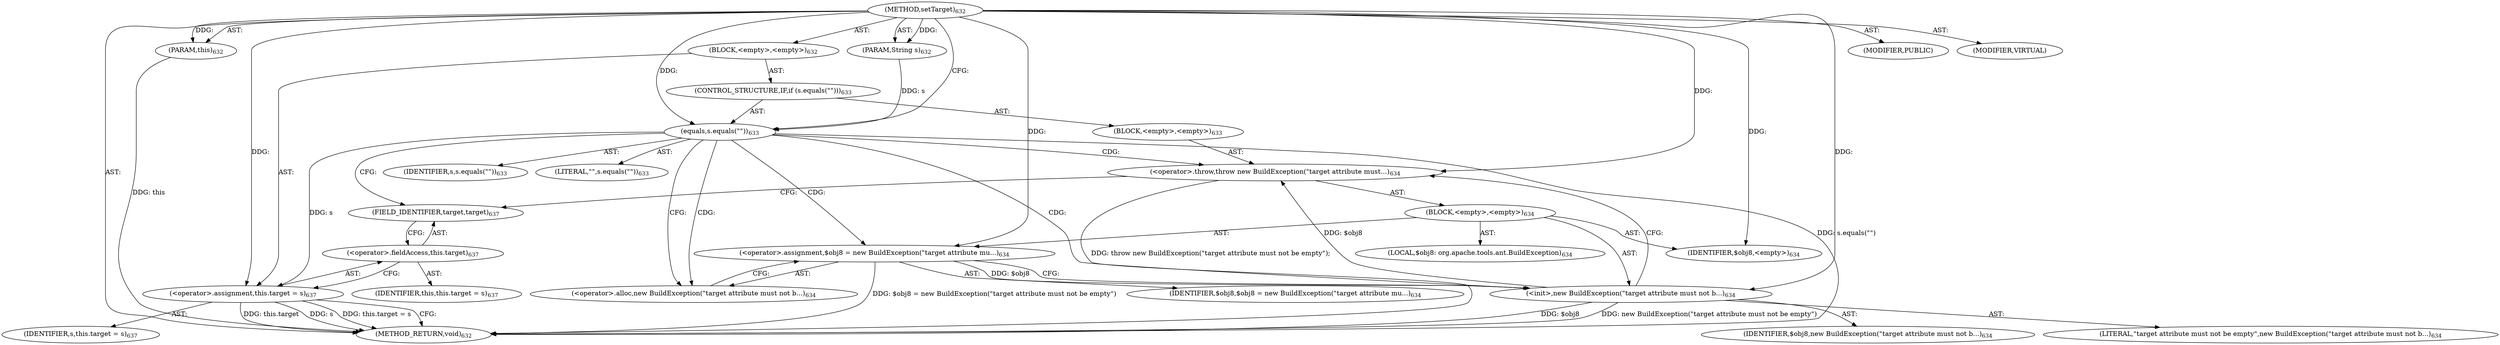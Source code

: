 digraph "setTarget" {  
"111669149713" [label = <(METHOD,setTarget)<SUB>632</SUB>> ]
"115964117001" [label = <(PARAM,this)<SUB>632</SUB>> ]
"115964117028" [label = <(PARAM,String s)<SUB>632</SUB>> ]
"25769803873" [label = <(BLOCK,&lt;empty&gt;,&lt;empty&gt;)<SUB>632</SUB>> ]
"47244640331" [label = <(CONTROL_STRUCTURE,IF,if (s.equals(&quot;&quot;)))<SUB>633</SUB>> ]
"30064771526" [label = <(equals,s.equals(&quot;&quot;))<SUB>633</SUB>> ]
"68719477080" [label = <(IDENTIFIER,s,s.equals(&quot;&quot;))<SUB>633</SUB>> ]
"90194313299" [label = <(LITERAL,&quot;&quot;,s.equals(&quot;&quot;))<SUB>633</SUB>> ]
"25769803874" [label = <(BLOCK,&lt;empty&gt;,&lt;empty&gt;)<SUB>633</SUB>> ]
"30064771527" [label = <(&lt;operator&gt;.throw,throw new BuildException(&quot;target attribute must...)<SUB>634</SUB>> ]
"25769803875" [label = <(BLOCK,&lt;empty&gt;,&lt;empty&gt;)<SUB>634</SUB>> ]
"94489280556" [label = <(LOCAL,$obj8: org.apache.tools.ant.BuildException)<SUB>634</SUB>> ]
"30064771528" [label = <(&lt;operator&gt;.assignment,$obj8 = new BuildException(&quot;target attribute mu...)<SUB>634</SUB>> ]
"68719477081" [label = <(IDENTIFIER,$obj8,$obj8 = new BuildException(&quot;target attribute mu...)<SUB>634</SUB>> ]
"30064771529" [label = <(&lt;operator&gt;.alloc,new BuildException(&quot;target attribute must not b...)<SUB>634</SUB>> ]
"30064771530" [label = <(&lt;init&gt;,new BuildException(&quot;target attribute must not b...)<SUB>634</SUB>> ]
"68719477082" [label = <(IDENTIFIER,$obj8,new BuildException(&quot;target attribute must not b...)<SUB>634</SUB>> ]
"90194313300" [label = <(LITERAL,&quot;target attribute must not be empty&quot;,new BuildException(&quot;target attribute must not b...)<SUB>634</SUB>> ]
"68719477083" [label = <(IDENTIFIER,$obj8,&lt;empty&gt;)<SUB>634</SUB>> ]
"30064771531" [label = <(&lt;operator&gt;.assignment,this.target = s)<SUB>637</SUB>> ]
"30064771532" [label = <(&lt;operator&gt;.fieldAccess,this.target)<SUB>637</SUB>> ]
"68719476780" [label = <(IDENTIFIER,this,this.target = s)<SUB>637</SUB>> ]
"55834574953" [label = <(FIELD_IDENTIFIER,target,target)<SUB>637</SUB>> ]
"68719477084" [label = <(IDENTIFIER,s,this.target = s)<SUB>637</SUB>> ]
"133143986221" [label = <(MODIFIER,PUBLIC)> ]
"133143986222" [label = <(MODIFIER,VIRTUAL)> ]
"128849018897" [label = <(METHOD_RETURN,void)<SUB>632</SUB>> ]
  "111669149713" -> "115964117001"  [ label = "AST: "] 
  "111669149713" -> "115964117028"  [ label = "AST: "] 
  "111669149713" -> "25769803873"  [ label = "AST: "] 
  "111669149713" -> "133143986221"  [ label = "AST: "] 
  "111669149713" -> "133143986222"  [ label = "AST: "] 
  "111669149713" -> "128849018897"  [ label = "AST: "] 
  "25769803873" -> "47244640331"  [ label = "AST: "] 
  "25769803873" -> "30064771531"  [ label = "AST: "] 
  "47244640331" -> "30064771526"  [ label = "AST: "] 
  "47244640331" -> "25769803874"  [ label = "AST: "] 
  "30064771526" -> "68719477080"  [ label = "AST: "] 
  "30064771526" -> "90194313299"  [ label = "AST: "] 
  "25769803874" -> "30064771527"  [ label = "AST: "] 
  "30064771527" -> "25769803875"  [ label = "AST: "] 
  "25769803875" -> "94489280556"  [ label = "AST: "] 
  "25769803875" -> "30064771528"  [ label = "AST: "] 
  "25769803875" -> "30064771530"  [ label = "AST: "] 
  "25769803875" -> "68719477083"  [ label = "AST: "] 
  "30064771528" -> "68719477081"  [ label = "AST: "] 
  "30064771528" -> "30064771529"  [ label = "AST: "] 
  "30064771530" -> "68719477082"  [ label = "AST: "] 
  "30064771530" -> "90194313300"  [ label = "AST: "] 
  "30064771531" -> "30064771532"  [ label = "AST: "] 
  "30064771531" -> "68719477084"  [ label = "AST: "] 
  "30064771532" -> "68719476780"  [ label = "AST: "] 
  "30064771532" -> "55834574953"  [ label = "AST: "] 
  "30064771531" -> "128849018897"  [ label = "CFG: "] 
  "30064771526" -> "30064771529"  [ label = "CFG: "] 
  "30064771526" -> "55834574953"  [ label = "CFG: "] 
  "30064771532" -> "30064771531"  [ label = "CFG: "] 
  "30064771527" -> "55834574953"  [ label = "CFG: "] 
  "55834574953" -> "30064771532"  [ label = "CFG: "] 
  "30064771528" -> "30064771530"  [ label = "CFG: "] 
  "30064771530" -> "30064771527"  [ label = "CFG: "] 
  "30064771529" -> "30064771528"  [ label = "CFG: "] 
  "111669149713" -> "30064771526"  [ label = "CFG: "] 
  "115964117001" -> "128849018897"  [ label = "DDG: this"] 
  "30064771526" -> "128849018897"  [ label = "DDG: s.equals(&quot;&quot;)"] 
  "30064771528" -> "128849018897"  [ label = "DDG: $obj8 = new BuildException(&quot;target attribute must not be empty&quot;)"] 
  "30064771530" -> "128849018897"  [ label = "DDG: $obj8"] 
  "30064771530" -> "128849018897"  [ label = "DDG: new BuildException(&quot;target attribute must not be empty&quot;)"] 
  "30064771527" -> "128849018897"  [ label = "DDG: throw new BuildException(&quot;target attribute must not be empty&quot;);"] 
  "30064771531" -> "128849018897"  [ label = "DDG: this.target"] 
  "30064771531" -> "128849018897"  [ label = "DDG: s"] 
  "30064771531" -> "128849018897"  [ label = "DDG: this.target = s"] 
  "111669149713" -> "115964117001"  [ label = "DDG: "] 
  "111669149713" -> "115964117028"  [ label = "DDG: "] 
  "30064771526" -> "30064771531"  [ label = "DDG: s"] 
  "111669149713" -> "30064771531"  [ label = "DDG: "] 
  "115964117028" -> "30064771526"  [ label = "DDG: s"] 
  "111669149713" -> "30064771526"  [ label = "DDG: "] 
  "30064771530" -> "30064771527"  [ label = "DDG: $obj8"] 
  "111669149713" -> "30064771527"  [ label = "DDG: "] 
  "111669149713" -> "30064771528"  [ label = "DDG: "] 
  "111669149713" -> "68719477083"  [ label = "DDG: "] 
  "30064771528" -> "30064771530"  [ label = "DDG: $obj8"] 
  "111669149713" -> "30064771530"  [ label = "DDG: "] 
  "30064771526" -> "30064771530"  [ label = "CDG: "] 
  "30064771526" -> "30064771529"  [ label = "CDG: "] 
  "30064771526" -> "30064771528"  [ label = "CDG: "] 
  "30064771526" -> "30064771527"  [ label = "CDG: "] 
}

